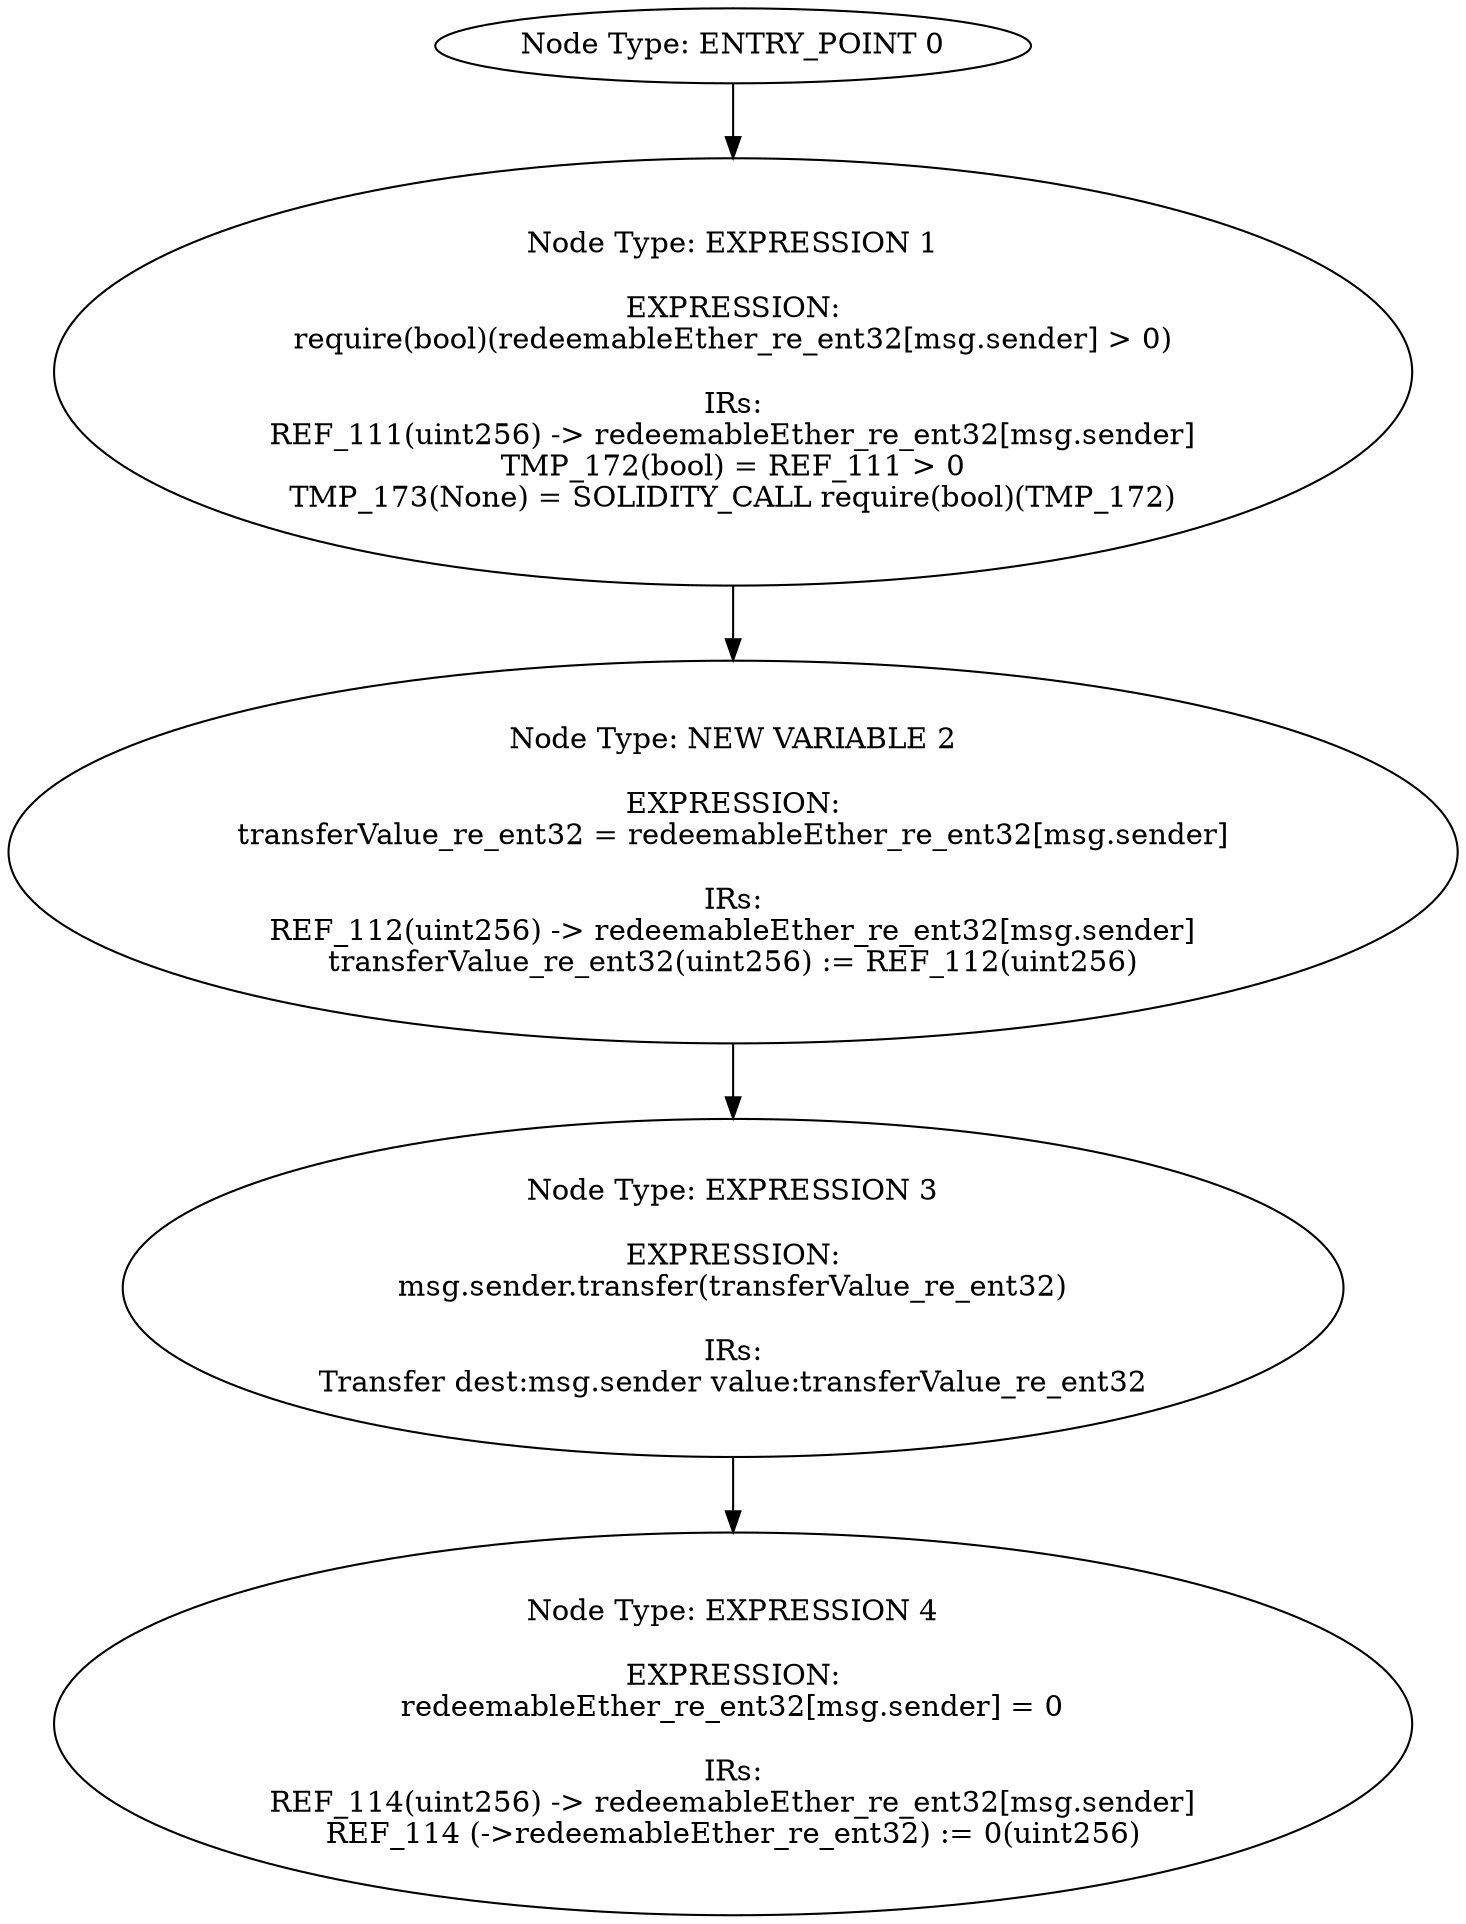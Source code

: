 digraph{
0[label="Node Type: ENTRY_POINT 0
"];
0->1;
1[label="Node Type: EXPRESSION 1

EXPRESSION:
require(bool)(redeemableEther_re_ent32[msg.sender] > 0)

IRs:
REF_111(uint256) -> redeemableEther_re_ent32[msg.sender]
TMP_172(bool) = REF_111 > 0
TMP_173(None) = SOLIDITY_CALL require(bool)(TMP_172)"];
1->2;
2[label="Node Type: NEW VARIABLE 2

EXPRESSION:
transferValue_re_ent32 = redeemableEther_re_ent32[msg.sender]

IRs:
REF_112(uint256) -> redeemableEther_re_ent32[msg.sender]
transferValue_re_ent32(uint256) := REF_112(uint256)"];
2->3;
3[label="Node Type: EXPRESSION 3

EXPRESSION:
msg.sender.transfer(transferValue_re_ent32)

IRs:
Transfer dest:msg.sender value:transferValue_re_ent32"];
3->4;
4[label="Node Type: EXPRESSION 4

EXPRESSION:
redeemableEther_re_ent32[msg.sender] = 0

IRs:
REF_114(uint256) -> redeemableEther_re_ent32[msg.sender]
REF_114 (->redeemableEther_re_ent32) := 0(uint256)"];
}
